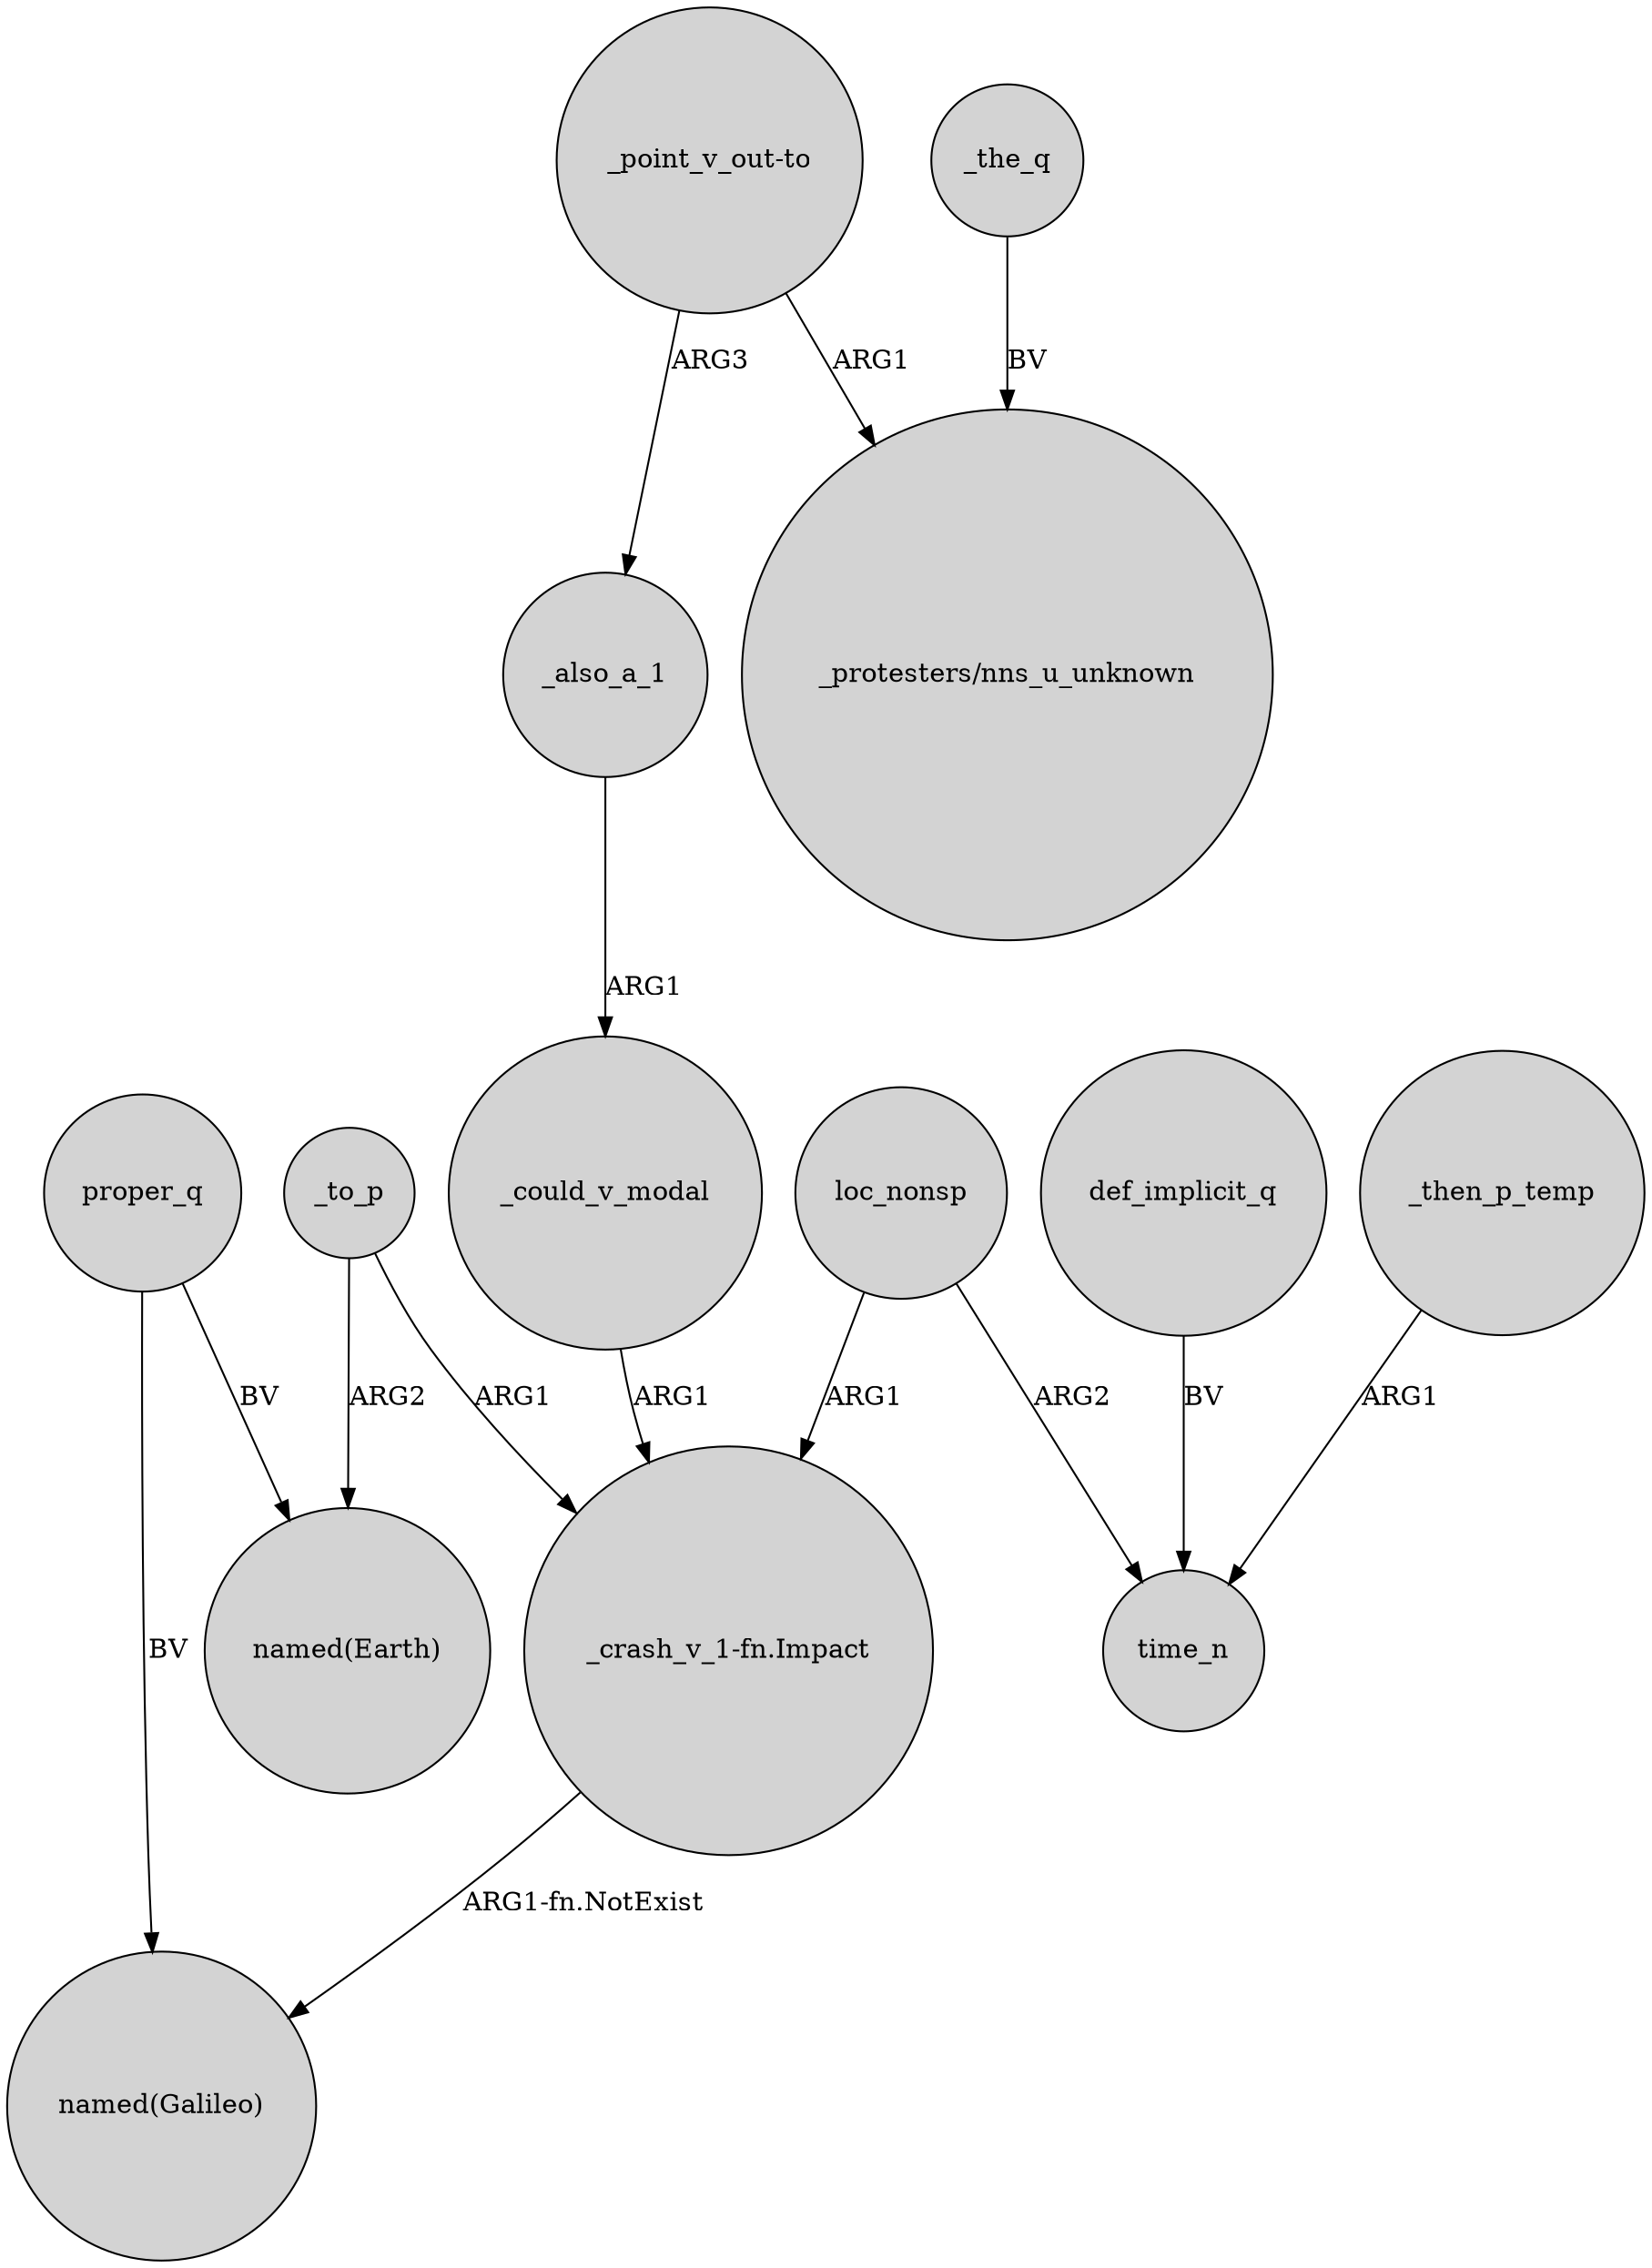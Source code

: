 digraph {
	node [shape=circle style=filled]
	_also_a_1 -> _could_v_modal [label=ARG1]
	"_point_v_out-to" -> _also_a_1 [label=ARG3]
	_to_p -> "_crash_v_1-fn.Impact" [label=ARG1]
	proper_q -> "named(Galileo)" [label=BV]
	proper_q -> "named(Earth)" [label=BV]
	_to_p -> "named(Earth)" [label=ARG2]
	_the_q -> "_protesters/nns_u_unknown" [label=BV]
	def_implicit_q -> time_n [label=BV]
	_then_p_temp -> time_n [label=ARG1]
	loc_nonsp -> time_n [label=ARG2]
	"_crash_v_1-fn.Impact" -> "named(Galileo)" [label="ARG1-fn.NotExist"]
	loc_nonsp -> "_crash_v_1-fn.Impact" [label=ARG1]
	"_point_v_out-to" -> "_protesters/nns_u_unknown" [label=ARG1]
	_could_v_modal -> "_crash_v_1-fn.Impact" [label=ARG1]
}
